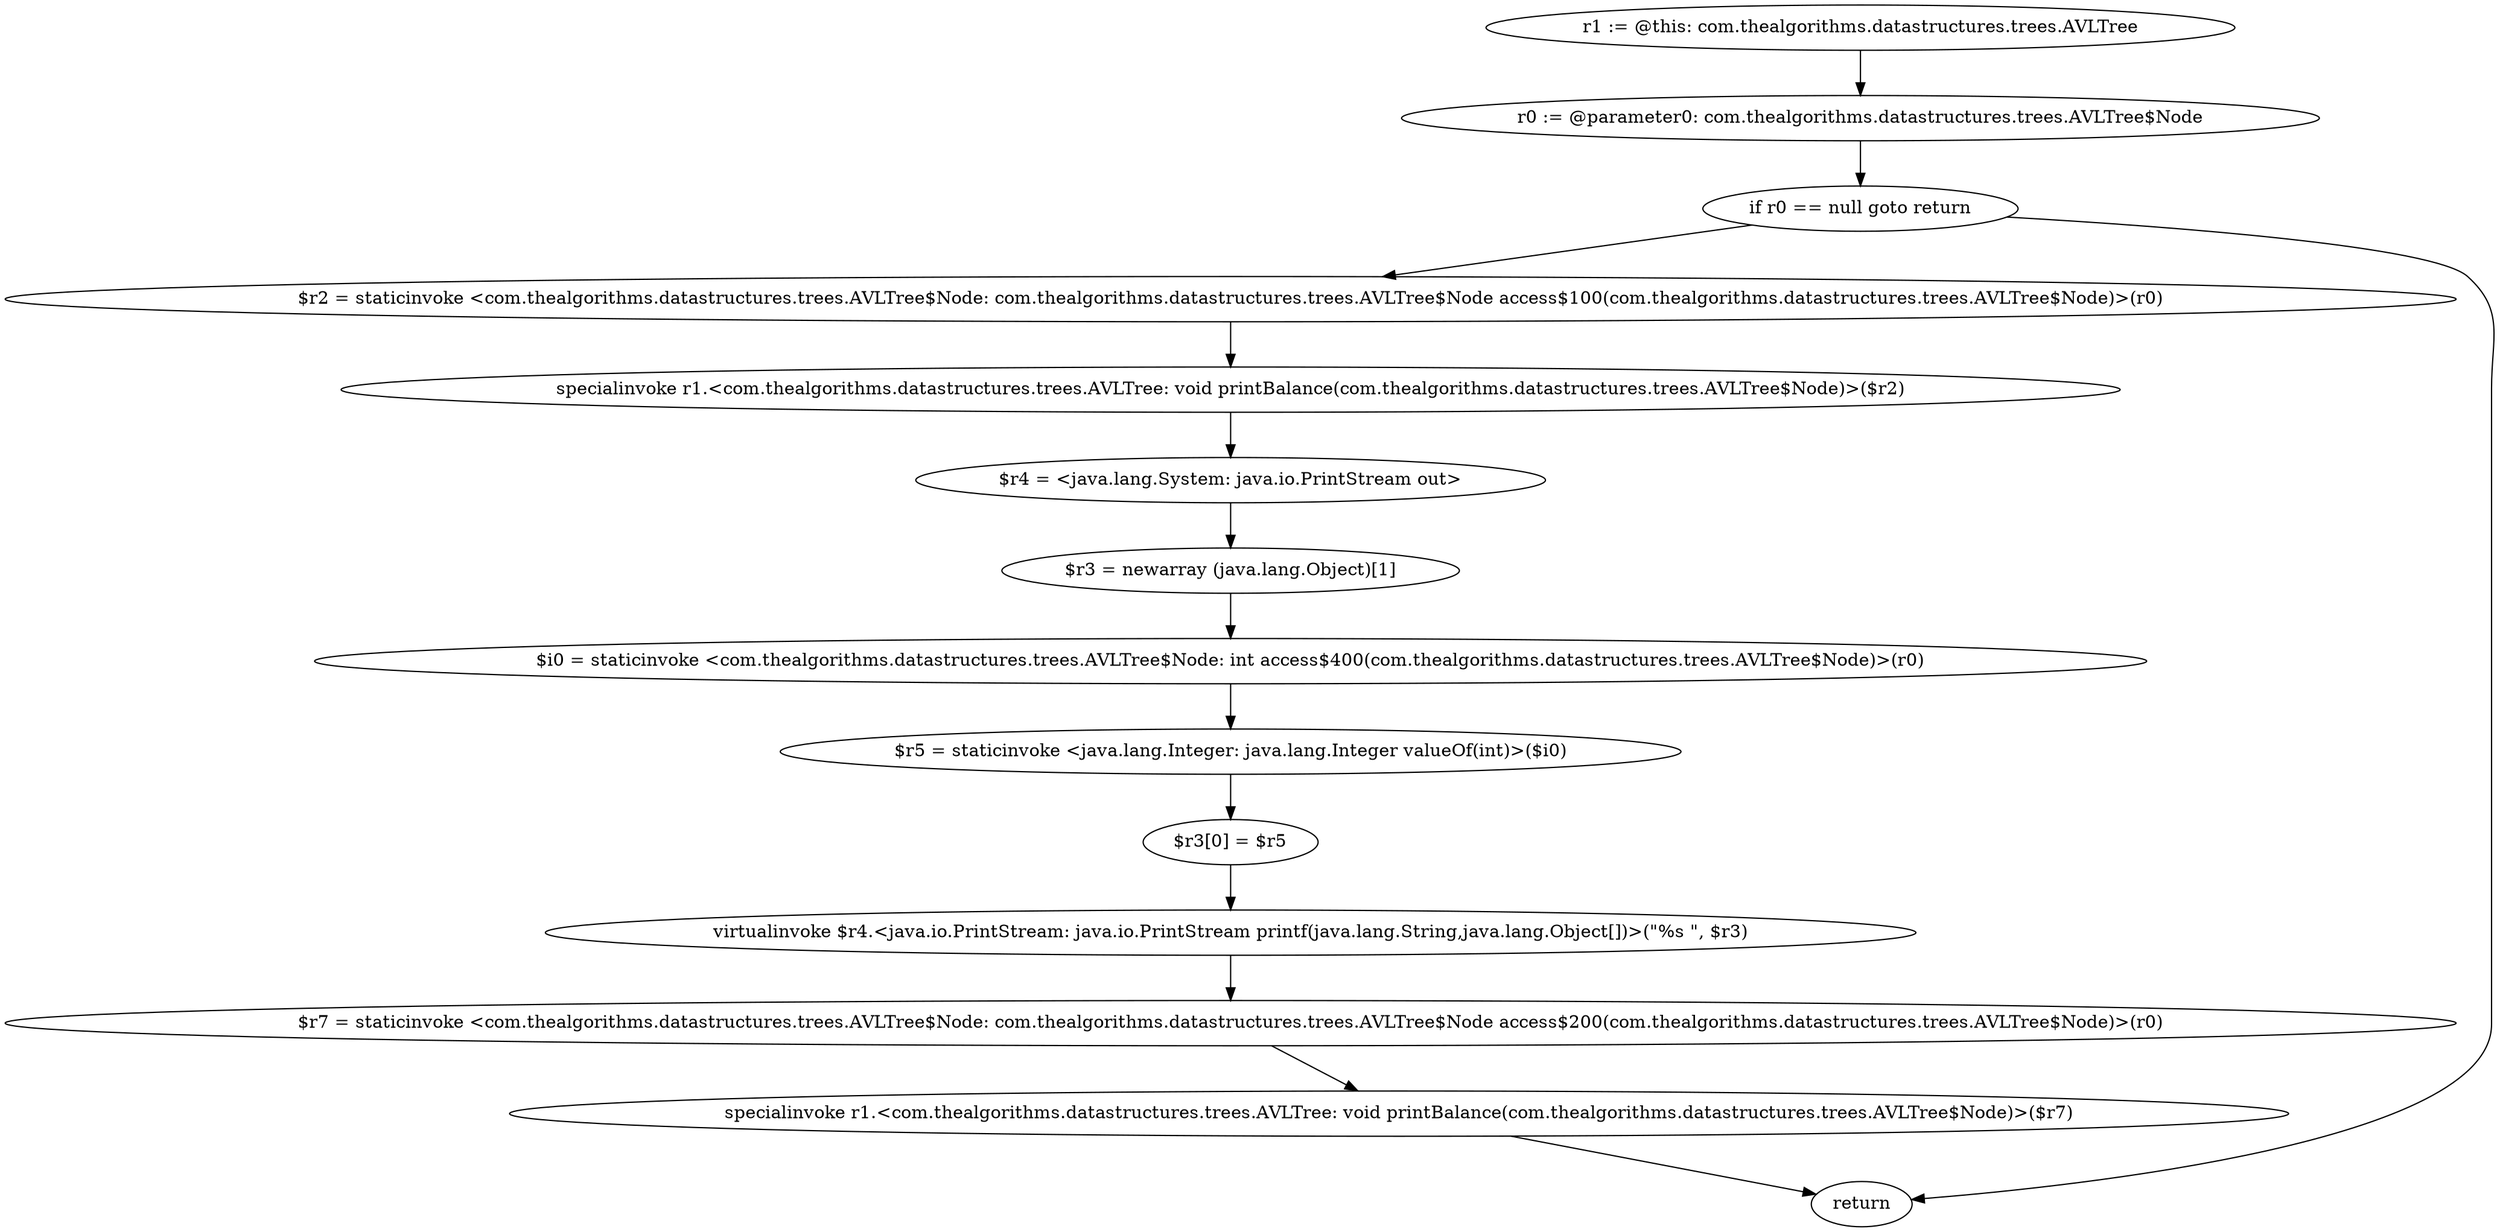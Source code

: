 digraph "unitGraph" {
    "r1 := @this: com.thealgorithms.datastructures.trees.AVLTree"
    "r0 := @parameter0: com.thealgorithms.datastructures.trees.AVLTree$Node"
    "if r0 == null goto return"
    "$r2 = staticinvoke <com.thealgorithms.datastructures.trees.AVLTree$Node: com.thealgorithms.datastructures.trees.AVLTree$Node access$100(com.thealgorithms.datastructures.trees.AVLTree$Node)>(r0)"
    "specialinvoke r1.<com.thealgorithms.datastructures.trees.AVLTree: void printBalance(com.thealgorithms.datastructures.trees.AVLTree$Node)>($r2)"
    "$r4 = <java.lang.System: java.io.PrintStream out>"
    "$r3 = newarray (java.lang.Object)[1]"
    "$i0 = staticinvoke <com.thealgorithms.datastructures.trees.AVLTree$Node: int access$400(com.thealgorithms.datastructures.trees.AVLTree$Node)>(r0)"
    "$r5 = staticinvoke <java.lang.Integer: java.lang.Integer valueOf(int)>($i0)"
    "$r3[0] = $r5"
    "virtualinvoke $r4.<java.io.PrintStream: java.io.PrintStream printf(java.lang.String,java.lang.Object[])>(\"%s \", $r3)"
    "$r7 = staticinvoke <com.thealgorithms.datastructures.trees.AVLTree$Node: com.thealgorithms.datastructures.trees.AVLTree$Node access$200(com.thealgorithms.datastructures.trees.AVLTree$Node)>(r0)"
    "specialinvoke r1.<com.thealgorithms.datastructures.trees.AVLTree: void printBalance(com.thealgorithms.datastructures.trees.AVLTree$Node)>($r7)"
    "return"
    "r1 := @this: com.thealgorithms.datastructures.trees.AVLTree"->"r0 := @parameter0: com.thealgorithms.datastructures.trees.AVLTree$Node";
    "r0 := @parameter0: com.thealgorithms.datastructures.trees.AVLTree$Node"->"if r0 == null goto return";
    "if r0 == null goto return"->"$r2 = staticinvoke <com.thealgorithms.datastructures.trees.AVLTree$Node: com.thealgorithms.datastructures.trees.AVLTree$Node access$100(com.thealgorithms.datastructures.trees.AVLTree$Node)>(r0)";
    "if r0 == null goto return"->"return";
    "$r2 = staticinvoke <com.thealgorithms.datastructures.trees.AVLTree$Node: com.thealgorithms.datastructures.trees.AVLTree$Node access$100(com.thealgorithms.datastructures.trees.AVLTree$Node)>(r0)"->"specialinvoke r1.<com.thealgorithms.datastructures.trees.AVLTree: void printBalance(com.thealgorithms.datastructures.trees.AVLTree$Node)>($r2)";
    "specialinvoke r1.<com.thealgorithms.datastructures.trees.AVLTree: void printBalance(com.thealgorithms.datastructures.trees.AVLTree$Node)>($r2)"->"$r4 = <java.lang.System: java.io.PrintStream out>";
    "$r4 = <java.lang.System: java.io.PrintStream out>"->"$r3 = newarray (java.lang.Object)[1]";
    "$r3 = newarray (java.lang.Object)[1]"->"$i0 = staticinvoke <com.thealgorithms.datastructures.trees.AVLTree$Node: int access$400(com.thealgorithms.datastructures.trees.AVLTree$Node)>(r0)";
    "$i0 = staticinvoke <com.thealgorithms.datastructures.trees.AVLTree$Node: int access$400(com.thealgorithms.datastructures.trees.AVLTree$Node)>(r0)"->"$r5 = staticinvoke <java.lang.Integer: java.lang.Integer valueOf(int)>($i0)";
    "$r5 = staticinvoke <java.lang.Integer: java.lang.Integer valueOf(int)>($i0)"->"$r3[0] = $r5";
    "$r3[0] = $r5"->"virtualinvoke $r4.<java.io.PrintStream: java.io.PrintStream printf(java.lang.String,java.lang.Object[])>(\"%s \", $r3)";
    "virtualinvoke $r4.<java.io.PrintStream: java.io.PrintStream printf(java.lang.String,java.lang.Object[])>(\"%s \", $r3)"->"$r7 = staticinvoke <com.thealgorithms.datastructures.trees.AVLTree$Node: com.thealgorithms.datastructures.trees.AVLTree$Node access$200(com.thealgorithms.datastructures.trees.AVLTree$Node)>(r0)";
    "$r7 = staticinvoke <com.thealgorithms.datastructures.trees.AVLTree$Node: com.thealgorithms.datastructures.trees.AVLTree$Node access$200(com.thealgorithms.datastructures.trees.AVLTree$Node)>(r0)"->"specialinvoke r1.<com.thealgorithms.datastructures.trees.AVLTree: void printBalance(com.thealgorithms.datastructures.trees.AVLTree$Node)>($r7)";
    "specialinvoke r1.<com.thealgorithms.datastructures.trees.AVLTree: void printBalance(com.thealgorithms.datastructures.trees.AVLTree$Node)>($r7)"->"return";
}

